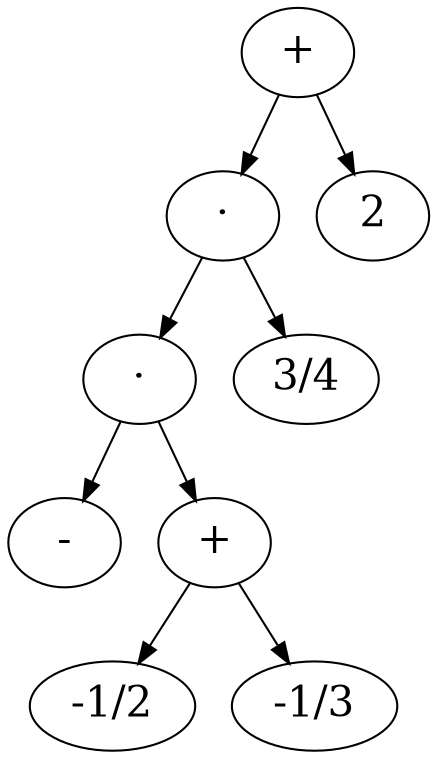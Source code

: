 ## Esempio di albero di espressione

digraph e {
node [fontsize="20"] 
e0 -> {e01; "2"}; e0 [label="+"]

e01  -> {e011; "3/4"}; e01 [label="·"]

e011 -> {" - "; e0112}  e011 [label="·"];

e0112 -> {"-1/2"; "-1/3"} e0112 [label="+"];
}